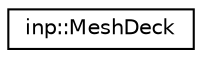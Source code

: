 digraph "Graphical Class Hierarchy"
{
  edge [fontname="Helvetica",fontsize="10",labelfontname="Helvetica",labelfontsize="10"];
  node [fontname="Helvetica",fontsize="10",shape=record];
  rankdir="LR";
  Node0 [label="inp::MeshDeck",height=0.2,width=0.4,color="black", fillcolor="white", style="filled",URL="$structinp_1_1MeshDeck.html",tooltip="Structure to read and store mesh related input data. "];
}
